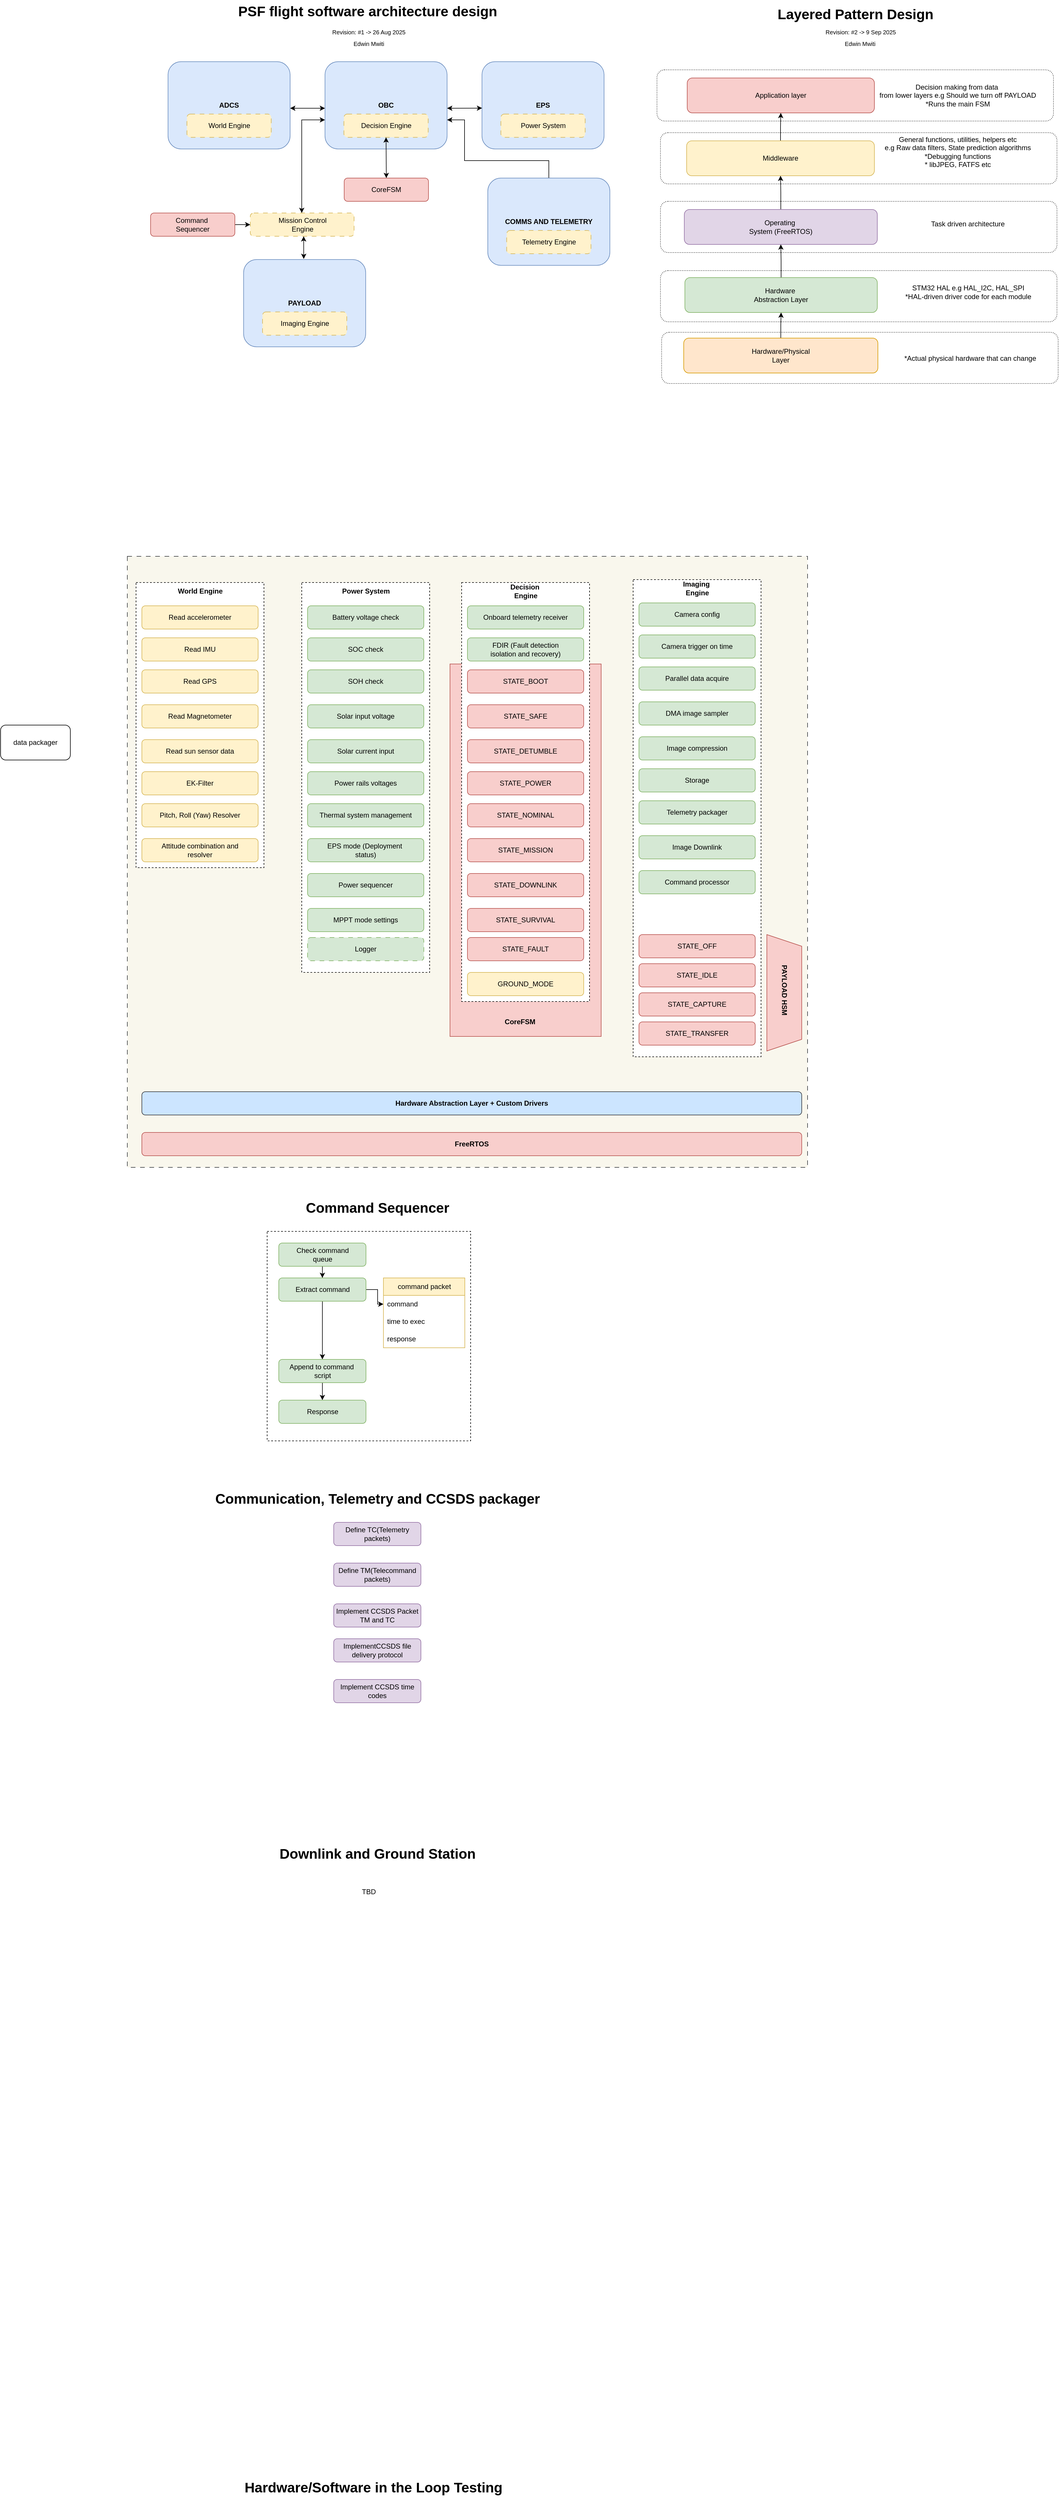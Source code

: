 <mxfile version="28.1.2">
  <diagram name="Page-1" id="FRkkPbEm9CwAqfSYTeEQ">
    <mxGraphModel dx="2513" dy="664" grid="0" gridSize="10" guides="1" tooltips="1" connect="1" arrows="1" fold="1" page="1" pageScale="1" pageWidth="850" pageHeight="1100" math="0" shadow="0">
      <root>
        <mxCell id="0" />
        <mxCell id="1" parent="0" />
        <mxCell id="fF4vOqMIKQlcrct3CXYp-12" value="" style="rounded=1;whiteSpace=wrap;html=1;dashed=1;dashPattern=1 2;" vertex="1" parent="1">
          <mxGeometry x="921" y="284" width="682" height="88" as="geometry" />
        </mxCell>
        <mxCell id="fF4vOqMIKQlcrct3CXYp-13" value="" style="rounded=1;whiteSpace=wrap;html=1;dashed=1;dashPattern=1 2;" vertex="1" parent="1">
          <mxGeometry x="927" y="392" width="682" height="88" as="geometry" />
        </mxCell>
        <mxCell id="fF4vOqMIKQlcrct3CXYp-14" value="" style="rounded=1;whiteSpace=wrap;html=1;dashed=1;dashPattern=1 2;" vertex="1" parent="1">
          <mxGeometry x="927" y="510" width="682" height="88" as="geometry" />
        </mxCell>
        <mxCell id="fF4vOqMIKQlcrct3CXYp-15" value="" style="rounded=1;whiteSpace=wrap;html=1;dashed=1;dashPattern=1 2;" vertex="1" parent="1">
          <mxGeometry x="927" y="629" width="682" height="88" as="geometry" />
        </mxCell>
        <mxCell id="fF4vOqMIKQlcrct3CXYp-16" value="" style="rounded=1;whiteSpace=wrap;html=1;dashed=1;dashPattern=1 2;" vertex="1" parent="1">
          <mxGeometry x="929" y="735" width="682" height="88" as="geometry" />
        </mxCell>
        <mxCell id="jgiwaZmRZfAXH9g5tH43-168" value="" style="whiteSpace=wrap;html=1;dashed=1;dashPattern=8 8;fillColor=#f9f7ed;strokeColor=#36393d;" parent="1" vertex="1">
          <mxGeometry x="10" y="1120" width="1170" height="1050" as="geometry" />
        </mxCell>
        <mxCell id="jgiwaZmRZfAXH9g5tH43-149" value="" style="whiteSpace=wrap;html=1;dashed=1;" parent="1" vertex="1">
          <mxGeometry x="250.5" y="2280" width="350" height="360" as="geometry" />
        </mxCell>
        <mxCell id="jgiwaZmRZfAXH9g5tH43-1" value="PSF flight software architecture design" style="text;strokeColor=none;fillColor=none;html=1;fontSize=24;fontStyle=1;verticalAlign=middle;align=center;" parent="1" vertex="1">
          <mxGeometry x="373" y="164" width="100" height="40" as="geometry" />
        </mxCell>
        <mxCell id="jgiwaZmRZfAXH9g5tH43-2" value="Revision: #1 -&amp;gt; 26 Aug 2025" style="text;html=1;align=center;verticalAlign=middle;resizable=0;points=[];autosize=1;strokeColor=none;fillColor=none;fontSize=10;" parent="1" vertex="1">
          <mxGeometry x="350" y="204" width="150" height="30" as="geometry" />
        </mxCell>
        <mxCell id="jgiwaZmRZfAXH9g5tH43-6" value="" style="group" parent="1" vertex="1" connectable="0">
          <mxGeometry x="80" y="270" width="210" height="150" as="geometry" />
        </mxCell>
        <mxCell id="jgiwaZmRZfAXH9g5tH43-8" value="" style="group" parent="jgiwaZmRZfAXH9g5tH43-6" vertex="1" connectable="0">
          <mxGeometry width="210" height="150" as="geometry" />
        </mxCell>
        <mxCell id="jgiwaZmRZfAXH9g5tH43-3" value="&lt;b&gt;ADCS&lt;/b&gt;" style="rounded=1;whiteSpace=wrap;html=1;fillColor=#dae8fc;strokeColor=#6c8ebf;" parent="jgiwaZmRZfAXH9g5tH43-8" vertex="1">
          <mxGeometry width="210" height="150" as="geometry" />
        </mxCell>
        <mxCell id="jgiwaZmRZfAXH9g5tH43-4" value="World Engine" style="rounded=1;whiteSpace=wrap;html=1;fillColor=#fff2cc;strokeColor=#d6b656;dashed=1;dashPattern=8 8;" parent="jgiwaZmRZfAXH9g5tH43-8" vertex="1">
          <mxGeometry x="32.5" y="90" width="145" height="40" as="geometry" />
        </mxCell>
        <mxCell id="jgiwaZmRZfAXH9g5tH43-9" value="" style="group" parent="1" vertex="1" connectable="0">
          <mxGeometry x="350" y="270" width="210" height="150" as="geometry" />
        </mxCell>
        <mxCell id="jgiwaZmRZfAXH9g5tH43-10" value="" style="group" parent="jgiwaZmRZfAXH9g5tH43-9" vertex="1" connectable="0">
          <mxGeometry width="210" height="150" as="geometry" />
        </mxCell>
        <mxCell id="jgiwaZmRZfAXH9g5tH43-11" value="&lt;b&gt;OBC&lt;/b&gt;" style="rounded=1;whiteSpace=wrap;html=1;fillColor=#dae8fc;strokeColor=#6c8ebf;" parent="jgiwaZmRZfAXH9g5tH43-10" vertex="1">
          <mxGeometry width="210" height="150" as="geometry" />
        </mxCell>
        <mxCell id="jgiwaZmRZfAXH9g5tH43-12" value="Decision Engine" style="rounded=1;whiteSpace=wrap;html=1;fillColor=#fff2cc;strokeColor=#d6b656;dashed=1;dashPattern=8 8;" parent="jgiwaZmRZfAXH9g5tH43-10" vertex="1">
          <mxGeometry x="32.5" y="90" width="145" height="40" as="geometry" />
        </mxCell>
        <mxCell id="jgiwaZmRZfAXH9g5tH43-13" value="" style="group" parent="1" vertex="1" connectable="0">
          <mxGeometry x="620" y="270" width="210" height="150" as="geometry" />
        </mxCell>
        <mxCell id="jgiwaZmRZfAXH9g5tH43-14" value="" style="group" parent="jgiwaZmRZfAXH9g5tH43-13" vertex="1" connectable="0">
          <mxGeometry width="210" height="150" as="geometry" />
        </mxCell>
        <mxCell id="jgiwaZmRZfAXH9g5tH43-15" value="&lt;b&gt;EPS&lt;/b&gt;" style="rounded=1;whiteSpace=wrap;html=1;fillColor=#dae8fc;strokeColor=#6c8ebf;" parent="jgiwaZmRZfAXH9g5tH43-14" vertex="1">
          <mxGeometry width="210" height="150" as="geometry" />
        </mxCell>
        <mxCell id="jgiwaZmRZfAXH9g5tH43-16" value="Power System" style="rounded=1;whiteSpace=wrap;html=1;fillColor=#fff2cc;strokeColor=#d6b656;dashed=1;dashPattern=8 8;" parent="jgiwaZmRZfAXH9g5tH43-14" vertex="1">
          <mxGeometry x="32.5" y="90" width="145" height="40" as="geometry" />
        </mxCell>
        <mxCell id="jgiwaZmRZfAXH9g5tH43-19" value="" style="endArrow=classic;startArrow=classic;html=1;rounded=0;entryX=0.001;entryY=0.532;entryDx=0;entryDy=0;entryPerimeter=0;" parent="1" target="jgiwaZmRZfAXH9g5tH43-15" edge="1">
          <mxGeometry width="50" height="50" relative="1" as="geometry">
            <mxPoint x="560" y="350" as="sourcePoint" />
            <mxPoint x="610" y="300" as="targetPoint" />
          </mxGeometry>
        </mxCell>
        <mxCell id="jgiwaZmRZfAXH9g5tH43-20" value="" style="endArrow=classic;startArrow=classic;html=1;rounded=0;entryX=0.001;entryY=0.532;entryDx=0;entryDy=0;entryPerimeter=0;" parent="1" edge="1">
          <mxGeometry width="50" height="50" relative="1" as="geometry">
            <mxPoint x="290" y="350" as="sourcePoint" />
            <mxPoint x="350" y="350" as="targetPoint" />
          </mxGeometry>
        </mxCell>
        <mxCell id="jgiwaZmRZfAXH9g5tH43-21" value="CoreFSM" style="rounded=1;whiteSpace=wrap;html=1;fillColor=#f8cecc;strokeColor=#b85450;" parent="1" vertex="1">
          <mxGeometry x="383" y="470" width="145" height="40" as="geometry" />
        </mxCell>
        <mxCell id="jgiwaZmRZfAXH9g5tH43-22" value="" style="endArrow=classic;startArrow=classic;html=1;rounded=0;entryX=0.5;entryY=0;entryDx=0;entryDy=0;" parent="1" target="jgiwaZmRZfAXH9g5tH43-21" edge="1">
          <mxGeometry width="50" height="50" relative="1" as="geometry">
            <mxPoint x="455.01" y="400" as="sourcePoint" />
            <mxPoint x="454.995" y="468" as="targetPoint" />
          </mxGeometry>
        </mxCell>
        <mxCell id="jgiwaZmRZfAXH9g5tH43-23" value="Mission Control&lt;div&gt;Engine&lt;/div&gt;" style="rounded=1;whiteSpace=wrap;html=1;fillColor=#fff2cc;strokeColor=#d6b656;dashed=1;dashPattern=8 8;" parent="1" vertex="1">
          <mxGeometry x="221.5" y="530" width="178.5" height="40" as="geometry" />
        </mxCell>
        <mxCell id="jgiwaZmRZfAXH9g5tH43-24" value="" style="group" parent="1" vertex="1" connectable="0">
          <mxGeometry x="210" y="610" width="210" height="150" as="geometry" />
        </mxCell>
        <mxCell id="jgiwaZmRZfAXH9g5tH43-25" value="" style="group" parent="jgiwaZmRZfAXH9g5tH43-24" vertex="1" connectable="0">
          <mxGeometry width="210" height="150" as="geometry" />
        </mxCell>
        <mxCell id="jgiwaZmRZfAXH9g5tH43-26" value="&lt;b&gt;PAYLOAD&lt;/b&gt;" style="rounded=1;whiteSpace=wrap;html=1;fillColor=#dae8fc;strokeColor=#6c8ebf;" parent="jgiwaZmRZfAXH9g5tH43-25" vertex="1">
          <mxGeometry width="210" height="150" as="geometry" />
        </mxCell>
        <mxCell id="jgiwaZmRZfAXH9g5tH43-27" value="Imaging Engine" style="rounded=1;whiteSpace=wrap;html=1;fillColor=#fff2cc;strokeColor=#d6b656;dashed=1;dashPattern=8 8;" parent="jgiwaZmRZfAXH9g5tH43-25" vertex="1">
          <mxGeometry x="32.5" y="90" width="145" height="40" as="geometry" />
        </mxCell>
        <mxCell id="jgiwaZmRZfAXH9g5tH43-29" value="" style="endArrow=classic;startArrow=classic;html=1;rounded=0;exitX=0;exitY=0.667;exitDx=0;exitDy=0;exitPerimeter=0;" parent="1" source="jgiwaZmRZfAXH9g5tH43-11" edge="1">
          <mxGeometry width="50" height="50" relative="1" as="geometry">
            <mxPoint x="349.76" y="511" as="sourcePoint" />
            <mxPoint x="310" y="530" as="targetPoint" />
            <Array as="points">
              <mxPoint x="310" y="370" />
            </Array>
          </mxGeometry>
        </mxCell>
        <mxCell id="jgiwaZmRZfAXH9g5tH43-30" value="" style="endArrow=classic;startArrow=classic;html=1;rounded=0;entryX=0.453;entryY=-0.009;entryDx=0;entryDy=0;entryPerimeter=0;exitX=0.502;exitY=1.014;exitDx=0;exitDy=0;exitPerimeter=0;" parent="1" edge="1">
          <mxGeometry width="50" height="50" relative="1" as="geometry">
            <mxPoint x="313.3" y="570" as="sourcePoint" />
            <mxPoint x="313.43" y="609" as="targetPoint" />
          </mxGeometry>
        </mxCell>
        <mxCell id="jgiwaZmRZfAXH9g5tH43-54" value="" style="edgeStyle=orthogonalEdgeStyle;rounded=0;orthogonalLoop=1;jettySize=auto;html=1;" parent="1" source="jgiwaZmRZfAXH9g5tH43-53" target="jgiwaZmRZfAXH9g5tH43-23" edge="1">
          <mxGeometry relative="1" as="geometry" />
        </mxCell>
        <mxCell id="jgiwaZmRZfAXH9g5tH43-53" value="Command&amp;nbsp;&lt;div&gt;Sequencer&lt;/div&gt;" style="rounded=1;whiteSpace=wrap;html=1;fillColor=#f8cecc;strokeColor=#b85450;" parent="1" vertex="1">
          <mxGeometry x="50" y="530" width="145" height="40" as="geometry" />
        </mxCell>
        <mxCell id="jgiwaZmRZfAXH9g5tH43-77" value="" style="group" parent="1" vertex="1" connectable="0">
          <mxGeometry x="25" y="1165" width="220" height="490" as="geometry" />
        </mxCell>
        <mxCell id="jgiwaZmRZfAXH9g5tH43-78" value="" style="whiteSpace=wrap;html=1;dashed=1;" parent="jgiwaZmRZfAXH9g5tH43-77" vertex="1">
          <mxGeometry width="220" height="490" as="geometry" />
        </mxCell>
        <mxCell id="jgiwaZmRZfAXH9g5tH43-79" value="Read accelerometer" style="rounded=1;whiteSpace=wrap;html=1;fillColor=#fff2cc;strokeColor=#d6b656;" parent="jgiwaZmRZfAXH9g5tH43-77" vertex="1">
          <mxGeometry x="10" y="40" width="200" height="40" as="geometry" />
        </mxCell>
        <mxCell id="jgiwaZmRZfAXH9g5tH43-80" value="&lt;span style=&quot;text-wrap-mode: wrap;&quot;&gt;&lt;b&gt;World Engine&lt;/b&gt;&lt;/span&gt;" style="text;html=1;align=center;verticalAlign=middle;resizable=0;points=[];autosize=1;strokeColor=none;fillColor=none;" parent="jgiwaZmRZfAXH9g5tH43-77" vertex="1">
          <mxGeometry x="60" width="100" height="30" as="geometry" />
        </mxCell>
        <mxCell id="jgiwaZmRZfAXH9g5tH43-81" value="Read IMU" style="rounded=1;whiteSpace=wrap;html=1;fillColor=#fff2cc;strokeColor=#d6b656;" parent="jgiwaZmRZfAXH9g5tH43-77" vertex="1">
          <mxGeometry x="10" y="95" width="200" height="40" as="geometry" />
        </mxCell>
        <mxCell id="jgiwaZmRZfAXH9g5tH43-82" value="Read GPS" style="rounded=1;whiteSpace=wrap;html=1;fillColor=#fff2cc;strokeColor=#d6b656;" parent="jgiwaZmRZfAXH9g5tH43-77" vertex="1">
          <mxGeometry x="10" y="150" width="200" height="40" as="geometry" />
        </mxCell>
        <mxCell id="jgiwaZmRZfAXH9g5tH43-83" value="Read Magnetometer" style="rounded=1;whiteSpace=wrap;html=1;fillColor=#fff2cc;strokeColor=#d6b656;" parent="jgiwaZmRZfAXH9g5tH43-77" vertex="1">
          <mxGeometry x="10" y="210" width="200" height="40" as="geometry" />
        </mxCell>
        <mxCell id="jgiwaZmRZfAXH9g5tH43-84" value="Read sun sensor data" style="rounded=1;whiteSpace=wrap;html=1;fillColor=#fff2cc;strokeColor=#d6b656;" parent="jgiwaZmRZfAXH9g5tH43-77" vertex="1">
          <mxGeometry x="10" y="270" width="200" height="40" as="geometry" />
        </mxCell>
        <mxCell id="jgiwaZmRZfAXH9g5tH43-85" value="EK-Filter" style="rounded=1;whiteSpace=wrap;html=1;fillColor=#fff2cc;strokeColor=#d6b656;" parent="jgiwaZmRZfAXH9g5tH43-77" vertex="1">
          <mxGeometry x="10" y="325" width="200" height="40" as="geometry" />
        </mxCell>
        <mxCell id="jgiwaZmRZfAXH9g5tH43-86" value="Pitch, Roll (Yaw) Resolver" style="rounded=1;whiteSpace=wrap;html=1;fillColor=#fff2cc;strokeColor=#d6b656;" parent="jgiwaZmRZfAXH9g5tH43-77" vertex="1">
          <mxGeometry x="10" y="380" width="200" height="40" as="geometry" />
        </mxCell>
        <mxCell id="jgiwaZmRZfAXH9g5tH43-87" value="Attitude combination and&lt;div&gt;resolver&lt;/div&gt;" style="rounded=1;whiteSpace=wrap;html=1;fillColor=#fff2cc;strokeColor=#d6b656;" parent="jgiwaZmRZfAXH9g5tH43-77" vertex="1">
          <mxGeometry x="10" y="440" width="200" height="40" as="geometry" />
        </mxCell>
        <mxCell id="jgiwaZmRZfAXH9g5tH43-88" value="" style="group" parent="1" vertex="1" connectable="0">
          <mxGeometry x="310" y="1165" width="220" height="670" as="geometry" />
        </mxCell>
        <mxCell id="jgiwaZmRZfAXH9g5tH43-89" value="" style="whiteSpace=wrap;html=1;dashed=1;container=0;" parent="jgiwaZmRZfAXH9g5tH43-88" vertex="1">
          <mxGeometry width="220" height="670" as="geometry" />
        </mxCell>
        <mxCell id="jgiwaZmRZfAXH9g5tH43-90" value="Battery voltage check" style="rounded=1;whiteSpace=wrap;html=1;fillColor=#d5e8d4;strokeColor=#82b366;container=0;" parent="jgiwaZmRZfAXH9g5tH43-88" vertex="1">
          <mxGeometry x="10" y="40" width="200" height="40" as="geometry" />
        </mxCell>
        <mxCell id="jgiwaZmRZfAXH9g5tH43-91" value="&lt;span style=&quot;text-wrap-mode: wrap;&quot;&gt;&lt;b&gt;Power System&lt;/b&gt;&lt;/span&gt;" style="text;html=1;align=center;verticalAlign=middle;resizable=0;points=[];autosize=1;strokeColor=none;fillColor=none;container=0;" parent="jgiwaZmRZfAXH9g5tH43-88" vertex="1">
          <mxGeometry x="55" width="110" height="30" as="geometry" />
        </mxCell>
        <mxCell id="jgiwaZmRZfAXH9g5tH43-92" value="SOC check" style="rounded=1;whiteSpace=wrap;html=1;fillColor=#d5e8d4;strokeColor=#82b366;container=0;" parent="jgiwaZmRZfAXH9g5tH43-88" vertex="1">
          <mxGeometry x="10" y="95" width="200" height="40" as="geometry" />
        </mxCell>
        <mxCell id="jgiwaZmRZfAXH9g5tH43-93" value="SOH check" style="rounded=1;whiteSpace=wrap;html=1;fillColor=#d5e8d4;strokeColor=#82b366;container=0;" parent="jgiwaZmRZfAXH9g5tH43-88" vertex="1">
          <mxGeometry x="10" y="150" width="200" height="40" as="geometry" />
        </mxCell>
        <mxCell id="jgiwaZmRZfAXH9g5tH43-94" value="Solar input voltage" style="rounded=1;whiteSpace=wrap;html=1;fillColor=#d5e8d4;strokeColor=#82b366;container=0;" parent="jgiwaZmRZfAXH9g5tH43-88" vertex="1">
          <mxGeometry x="10" y="210" width="200" height="40" as="geometry" />
        </mxCell>
        <mxCell id="jgiwaZmRZfAXH9g5tH43-95" value="Solar current input" style="rounded=1;whiteSpace=wrap;html=1;fillColor=#d5e8d4;strokeColor=#82b366;container=0;" parent="jgiwaZmRZfAXH9g5tH43-88" vertex="1">
          <mxGeometry x="10" y="270" width="200" height="40" as="geometry" />
        </mxCell>
        <mxCell id="jgiwaZmRZfAXH9g5tH43-96" value="Power rails voltages" style="rounded=1;whiteSpace=wrap;html=1;fillColor=#d5e8d4;strokeColor=#82b366;container=0;" parent="jgiwaZmRZfAXH9g5tH43-88" vertex="1">
          <mxGeometry x="10" y="325" width="200" height="40" as="geometry" />
        </mxCell>
        <mxCell id="jgiwaZmRZfAXH9g5tH43-97" value="Thermal system management" style="rounded=1;whiteSpace=wrap;html=1;fillColor=#d5e8d4;strokeColor=#82b366;container=0;" parent="jgiwaZmRZfAXH9g5tH43-88" vertex="1">
          <mxGeometry x="10" y="380" width="200" height="40" as="geometry" />
        </mxCell>
        <mxCell id="jgiwaZmRZfAXH9g5tH43-98" value="EPS mode (Deployment&amp;nbsp;&lt;div&gt;status)&lt;/div&gt;" style="rounded=1;whiteSpace=wrap;html=1;fillColor=#d5e8d4;strokeColor=#82b366;container=0;" parent="jgiwaZmRZfAXH9g5tH43-88" vertex="1">
          <mxGeometry x="10" y="440" width="200" height="40" as="geometry" />
        </mxCell>
        <mxCell id="jgiwaZmRZfAXH9g5tH43-99" value="Power sequencer" style="rounded=1;whiteSpace=wrap;html=1;fillColor=#d5e8d4;strokeColor=#82b366;container=0;" parent="jgiwaZmRZfAXH9g5tH43-88" vertex="1">
          <mxGeometry x="10" y="500" width="200" height="40" as="geometry" />
        </mxCell>
        <mxCell id="jgiwaZmRZfAXH9g5tH43-100" value="MPPT mode settings" style="rounded=1;whiteSpace=wrap;html=1;fillColor=#d5e8d4;strokeColor=#82b366;container=0;" parent="jgiwaZmRZfAXH9g5tH43-88" vertex="1">
          <mxGeometry x="10" y="560" width="200" height="40" as="geometry" />
        </mxCell>
        <mxCell id="jgiwaZmRZfAXH9g5tH43-101" value="Logger" style="rounded=1;whiteSpace=wrap;html=1;fillColor=#d5e8d4;strokeColor=#82b366;container=0;dashed=1;dashPattern=8 8;" parent="jgiwaZmRZfAXH9g5tH43-88" vertex="1">
          <mxGeometry x="10" y="610" width="200" height="40" as="geometry" />
        </mxCell>
        <mxCell id="jgiwaZmRZfAXH9g5tH43-117" value="" style="group" parent="1" vertex="1" connectable="0">
          <mxGeometry x="565" y="1160" width="260" height="785" as="geometry" />
        </mxCell>
        <mxCell id="jgiwaZmRZfAXH9g5tH43-76" value="" style="whiteSpace=wrap;html=1;fillColor=#f8cecc;strokeColor=#b85450;" parent="jgiwaZmRZfAXH9g5tH43-117" vertex="1">
          <mxGeometry y="145" width="260" height="640" as="geometry" />
        </mxCell>
        <mxCell id="jgiwaZmRZfAXH9g5tH43-102" value="" style="whiteSpace=wrap;html=1;dashed=1;container=0;" parent="jgiwaZmRZfAXH9g5tH43-117" vertex="1">
          <mxGeometry x="20" y="5" width="220" height="720" as="geometry" />
        </mxCell>
        <mxCell id="jgiwaZmRZfAXH9g5tH43-103" value="Onboard telemetry receiver" style="rounded=1;whiteSpace=wrap;html=1;fillColor=#d5e8d4;strokeColor=#82b366;container=0;" parent="jgiwaZmRZfAXH9g5tH43-117" vertex="1">
          <mxGeometry x="30" y="45" width="200" height="40" as="geometry" />
        </mxCell>
        <mxCell id="jgiwaZmRZfAXH9g5tH43-104" value="&lt;span style=&quot;text-wrap-mode: wrap;&quot;&gt;&lt;b&gt;Decision&amp;nbsp;&lt;/b&gt;&lt;/span&gt;&lt;div&gt;&lt;span style=&quot;text-wrap-mode: wrap;&quot;&gt;&lt;b&gt;Engine&lt;/b&gt;&lt;/span&gt;&lt;/div&gt;" style="text;html=1;align=center;verticalAlign=middle;resizable=0;points=[];autosize=1;strokeColor=none;fillColor=none;container=0;" parent="jgiwaZmRZfAXH9g5tH43-117" vertex="1">
          <mxGeometry x="90" width="80" height="40" as="geometry" />
        </mxCell>
        <mxCell id="jgiwaZmRZfAXH9g5tH43-105" value="FDIR (Fault detection&lt;div&gt;isolation and recovery)&lt;/div&gt;" style="rounded=1;whiteSpace=wrap;html=1;fillColor=#d5e8d4;strokeColor=#82b366;container=0;" parent="jgiwaZmRZfAXH9g5tH43-117" vertex="1">
          <mxGeometry x="30" y="100" width="200" height="40" as="geometry" />
        </mxCell>
        <mxCell id="jgiwaZmRZfAXH9g5tH43-106" value="STATE_BOOT" style="rounded=1;whiteSpace=wrap;html=1;fillColor=#f8cecc;strokeColor=#b85450;container=0;" parent="jgiwaZmRZfAXH9g5tH43-117" vertex="1">
          <mxGeometry x="30" y="155" width="200" height="40" as="geometry" />
        </mxCell>
        <mxCell id="jgiwaZmRZfAXH9g5tH43-107" value="STATE_SAFE" style="rounded=1;whiteSpace=wrap;html=1;fillColor=#f8cecc;strokeColor=#b85450;container=0;" parent="jgiwaZmRZfAXH9g5tH43-117" vertex="1">
          <mxGeometry x="30" y="215" width="200" height="40" as="geometry" />
        </mxCell>
        <mxCell id="jgiwaZmRZfAXH9g5tH43-108" value="STATE_DETUMBLE" style="rounded=1;whiteSpace=wrap;html=1;fillColor=#f8cecc;strokeColor=#b85450;container=0;" parent="jgiwaZmRZfAXH9g5tH43-117" vertex="1">
          <mxGeometry x="30" y="275" width="200" height="40" as="geometry" />
        </mxCell>
        <mxCell id="jgiwaZmRZfAXH9g5tH43-109" value="STATE_POWER" style="rounded=1;whiteSpace=wrap;html=1;fillColor=#f8cecc;strokeColor=#b85450;container=0;" parent="jgiwaZmRZfAXH9g5tH43-117" vertex="1">
          <mxGeometry x="30" y="330" width="200" height="40" as="geometry" />
        </mxCell>
        <mxCell id="jgiwaZmRZfAXH9g5tH43-110" value="STATE_NOMINAL" style="rounded=1;whiteSpace=wrap;html=1;fillColor=#f8cecc;strokeColor=#b85450;container=0;" parent="jgiwaZmRZfAXH9g5tH43-117" vertex="1">
          <mxGeometry x="30" y="385" width="200" height="40" as="geometry" />
        </mxCell>
        <mxCell id="jgiwaZmRZfAXH9g5tH43-111" value="STATE_MISSION" style="rounded=1;whiteSpace=wrap;html=1;fillColor=#f8cecc;strokeColor=#b85450;container=0;" parent="jgiwaZmRZfAXH9g5tH43-117" vertex="1">
          <mxGeometry x="30" y="445" width="200" height="40" as="geometry" />
        </mxCell>
        <mxCell id="jgiwaZmRZfAXH9g5tH43-112" value="STATE_DOWNLINK" style="rounded=1;whiteSpace=wrap;html=1;fillColor=#f8cecc;strokeColor=#b85450;container=0;" parent="jgiwaZmRZfAXH9g5tH43-117" vertex="1">
          <mxGeometry x="30" y="505" width="200" height="40" as="geometry" />
        </mxCell>
        <mxCell id="jgiwaZmRZfAXH9g5tH43-113" value="STATE_SURVIVAL" style="rounded=1;whiteSpace=wrap;html=1;fillColor=#f8cecc;strokeColor=#b85450;container=0;" parent="jgiwaZmRZfAXH9g5tH43-117" vertex="1">
          <mxGeometry x="30" y="565" width="200" height="40" as="geometry" />
        </mxCell>
        <mxCell id="jgiwaZmRZfAXH9g5tH43-114" value="STATE_FAULT" style="rounded=1;whiteSpace=wrap;html=1;fillColor=#f8cecc;strokeColor=#b85450;container=0;" parent="jgiwaZmRZfAXH9g5tH43-117" vertex="1">
          <mxGeometry x="30" y="615" width="200" height="40" as="geometry" />
        </mxCell>
        <mxCell id="jgiwaZmRZfAXH9g5tH43-115" value="GROUND_MODE" style="rounded=1;whiteSpace=wrap;html=1;fillColor=#fff2cc;strokeColor=#d6b656;container=0;" parent="jgiwaZmRZfAXH9g5tH43-117" vertex="1">
          <mxGeometry x="30" y="675" width="200" height="40" as="geometry" />
        </mxCell>
        <mxCell id="jgiwaZmRZfAXH9g5tH43-116" value="&lt;b&gt;CoreFSM&lt;/b&gt;" style="text;html=1;align=center;verticalAlign=middle;resizable=0;points=[];autosize=1;strokeColor=none;fillColor=none;" parent="jgiwaZmRZfAXH9g5tH43-117" vertex="1">
          <mxGeometry x="80" y="745" width="80" height="30" as="geometry" />
        </mxCell>
        <mxCell id="jgiwaZmRZfAXH9g5tH43-119" value="" style="whiteSpace=wrap;html=1;dashed=1;container=0;" parent="1" vertex="1">
          <mxGeometry x="880" y="1160" width="220" height="820" as="geometry" />
        </mxCell>
        <mxCell id="jgiwaZmRZfAXH9g5tH43-120" value="Camera config" style="rounded=1;whiteSpace=wrap;html=1;fillColor=#d5e8d4;strokeColor=#82b366;container=0;" parent="1" vertex="1">
          <mxGeometry x="890" y="1200" width="200" height="40" as="geometry" />
        </mxCell>
        <mxCell id="jgiwaZmRZfAXH9g5tH43-121" value="&lt;span style=&quot;text-wrap-mode: wrap;&quot;&gt;&lt;b&gt;Imaging&amp;nbsp;&lt;/b&gt;&lt;/span&gt;&lt;div&gt;&lt;span style=&quot;text-wrap-mode: wrap;&quot;&gt;&lt;b&gt;Engine&lt;/b&gt;&lt;/span&gt;&lt;/div&gt;" style="text;html=1;align=center;verticalAlign=middle;resizable=0;points=[];autosize=1;strokeColor=none;fillColor=none;container=0;" parent="1" vertex="1">
          <mxGeometry x="955" y="1155" width="70" height="40" as="geometry" />
        </mxCell>
        <mxCell id="jgiwaZmRZfAXH9g5tH43-122" value="Camera trigger on time" style="rounded=1;whiteSpace=wrap;html=1;fillColor=#d5e8d4;strokeColor=#82b366;container=0;" parent="1" vertex="1">
          <mxGeometry x="890" y="1255" width="200" height="40" as="geometry" />
        </mxCell>
        <mxCell id="jgiwaZmRZfAXH9g5tH43-123" value="Parallel data acquire" style="rounded=1;whiteSpace=wrap;html=1;fillColor=#d5e8d4;strokeColor=#82b366;container=0;" parent="1" vertex="1">
          <mxGeometry x="890" y="1310" width="200" height="40" as="geometry" />
        </mxCell>
        <mxCell id="jgiwaZmRZfAXH9g5tH43-124" value="DMA image sampler" style="rounded=1;whiteSpace=wrap;html=1;fillColor=#d5e8d4;strokeColor=#82b366;container=0;" parent="1" vertex="1">
          <mxGeometry x="890" y="1370" width="200" height="40" as="geometry" />
        </mxCell>
        <mxCell id="jgiwaZmRZfAXH9g5tH43-125" value="Image compression" style="rounded=1;whiteSpace=wrap;html=1;fillColor=#d5e8d4;strokeColor=#82b366;container=0;" parent="1" vertex="1">
          <mxGeometry x="890" y="1430" width="200" height="40" as="geometry" />
        </mxCell>
        <mxCell id="jgiwaZmRZfAXH9g5tH43-126" value="Storage" style="rounded=1;whiteSpace=wrap;html=1;fillColor=#d5e8d4;strokeColor=#82b366;container=0;" parent="1" vertex="1">
          <mxGeometry x="890" y="1485" width="200" height="40" as="geometry" />
        </mxCell>
        <mxCell id="jgiwaZmRZfAXH9g5tH43-127" value="Telemetry packager" style="rounded=1;whiteSpace=wrap;html=1;fillColor=#d5e8d4;strokeColor=#82b366;container=0;" parent="1" vertex="1">
          <mxGeometry x="890" y="1540" width="200" height="40" as="geometry" />
        </mxCell>
        <mxCell id="jgiwaZmRZfAXH9g5tH43-128" value="Image Downlink" style="rounded=1;whiteSpace=wrap;html=1;fillColor=#d5e8d4;strokeColor=#82b366;container=0;" parent="1" vertex="1">
          <mxGeometry x="890" y="1600" width="200" height="40" as="geometry" />
        </mxCell>
        <mxCell id="jgiwaZmRZfAXH9g5tH43-129" value="Command processor" style="rounded=1;whiteSpace=wrap;html=1;fillColor=#d5e8d4;strokeColor=#82b366;container=0;" parent="1" vertex="1">
          <mxGeometry x="890" y="1660" width="200" height="40" as="geometry" />
        </mxCell>
        <mxCell id="jgiwaZmRZfAXH9g5tH43-131" value="STATE_OFF" style="rounded=1;whiteSpace=wrap;html=1;fillColor=#f8cecc;strokeColor=#b85450;container=0;" parent="1" vertex="1">
          <mxGeometry x="890" y="1770" width="200" height="40" as="geometry" />
        </mxCell>
        <mxCell id="jgiwaZmRZfAXH9g5tH43-132" value="STATE_IDLE" style="rounded=1;whiteSpace=wrap;html=1;fillColor=#f8cecc;strokeColor=#b85450;container=0;" parent="1" vertex="1">
          <mxGeometry x="890" y="1820" width="200" height="40" as="geometry" />
        </mxCell>
        <mxCell id="jgiwaZmRZfAXH9g5tH43-133" value="STATE_CAPTURE" style="rounded=1;whiteSpace=wrap;html=1;fillColor=#f8cecc;strokeColor=#b85450;container=0;" parent="1" vertex="1">
          <mxGeometry x="890" y="1870" width="200" height="40" as="geometry" />
        </mxCell>
        <mxCell id="jgiwaZmRZfAXH9g5tH43-134" value="STATE_TRANSFER" style="rounded=1;whiteSpace=wrap;html=1;fillColor=#f8cecc;strokeColor=#b85450;container=0;" parent="1" vertex="1">
          <mxGeometry x="890" y="1920" width="200" height="40" as="geometry" />
        </mxCell>
        <mxCell id="jgiwaZmRZfAXH9g5tH43-137" value="Command Sequencer" style="text;strokeColor=none;fillColor=none;html=1;fontSize=24;fontStyle=1;verticalAlign=middle;align=center;" parent="1" vertex="1">
          <mxGeometry x="390" y="2220" width="100" height="40" as="geometry" />
        </mxCell>
        <mxCell id="jgiwaZmRZfAXH9g5tH43-150" value="" style="edgeStyle=orthogonalEdgeStyle;rounded=0;orthogonalLoop=1;jettySize=auto;html=1;" parent="1" source="jgiwaZmRZfAXH9g5tH43-140" target="jgiwaZmRZfAXH9g5tH43-141" edge="1">
          <mxGeometry relative="1" as="geometry" />
        </mxCell>
        <mxCell id="jgiwaZmRZfAXH9g5tH43-140" value="Check command&lt;div&gt;queue&lt;/div&gt;" style="rounded=1;whiteSpace=wrap;html=1;fillColor=#d5e8d4;strokeColor=#82b366;" parent="1" vertex="1">
          <mxGeometry x="270.5" y="2300" width="150" height="40" as="geometry" />
        </mxCell>
        <mxCell id="jgiwaZmRZfAXH9g5tH43-148" value="" style="edgeStyle=orthogonalEdgeStyle;rounded=0;orthogonalLoop=1;jettySize=auto;html=1;" parent="1" source="jgiwaZmRZfAXH9g5tH43-141" target="jgiwaZmRZfAXH9g5tH43-143" edge="1">
          <mxGeometry relative="1" as="geometry" />
        </mxCell>
        <mxCell id="jgiwaZmRZfAXH9g5tH43-152" value="" style="edgeStyle=orthogonalEdgeStyle;rounded=0;orthogonalLoop=1;jettySize=auto;html=1;" parent="1" source="jgiwaZmRZfAXH9g5tH43-141" target="jgiwaZmRZfAXH9g5tH43-146" edge="1">
          <mxGeometry relative="1" as="geometry" />
        </mxCell>
        <mxCell id="jgiwaZmRZfAXH9g5tH43-141" value="Extract command" style="rounded=1;whiteSpace=wrap;html=1;fillColor=#d5e8d4;strokeColor=#82b366;" parent="1" vertex="1">
          <mxGeometry x="270.5" y="2360" width="150" height="40" as="geometry" />
        </mxCell>
        <mxCell id="jgiwaZmRZfAXH9g5tH43-142" value="command packet" style="swimlane;fontStyle=0;childLayout=stackLayout;horizontal=1;startSize=30;horizontalStack=0;resizeParent=1;resizeParentMax=0;resizeLast=0;collapsible=1;marginBottom=0;whiteSpace=wrap;html=1;fillColor=#fff2cc;strokeColor=#d6b656;" parent="1" vertex="1">
          <mxGeometry x="450.5" y="2360" width="140" height="120" as="geometry" />
        </mxCell>
        <mxCell id="jgiwaZmRZfAXH9g5tH43-143" value="command" style="text;strokeColor=none;fillColor=none;align=left;verticalAlign=middle;spacingLeft=4;spacingRight=4;overflow=hidden;points=[[0,0.5],[1,0.5]];portConstraint=eastwest;rotatable=0;whiteSpace=wrap;html=1;" parent="jgiwaZmRZfAXH9g5tH43-142" vertex="1">
          <mxGeometry y="30" width="140" height="30" as="geometry" />
        </mxCell>
        <mxCell id="jgiwaZmRZfAXH9g5tH43-144" value="time to exec" style="text;strokeColor=none;fillColor=none;align=left;verticalAlign=middle;spacingLeft=4;spacingRight=4;overflow=hidden;points=[[0,0.5],[1,0.5]];portConstraint=eastwest;rotatable=0;whiteSpace=wrap;html=1;" parent="jgiwaZmRZfAXH9g5tH43-142" vertex="1">
          <mxGeometry y="60" width="140" height="30" as="geometry" />
        </mxCell>
        <mxCell id="jgiwaZmRZfAXH9g5tH43-145" value="response" style="text;strokeColor=none;fillColor=none;align=left;verticalAlign=middle;spacingLeft=4;spacingRight=4;overflow=hidden;points=[[0,0.5],[1,0.5]];portConstraint=eastwest;rotatable=0;whiteSpace=wrap;html=1;" parent="jgiwaZmRZfAXH9g5tH43-142" vertex="1">
          <mxGeometry y="90" width="140" height="30" as="geometry" />
        </mxCell>
        <mxCell id="jgiwaZmRZfAXH9g5tH43-151" value="" style="edgeStyle=orthogonalEdgeStyle;rounded=0;orthogonalLoop=1;jettySize=auto;html=1;" parent="1" source="jgiwaZmRZfAXH9g5tH43-146" target="jgiwaZmRZfAXH9g5tH43-147" edge="1">
          <mxGeometry relative="1" as="geometry" />
        </mxCell>
        <mxCell id="jgiwaZmRZfAXH9g5tH43-146" value="Append to command&amp;nbsp;&lt;div&gt;script&lt;/div&gt;" style="rounded=1;whiteSpace=wrap;html=1;fillColor=#d5e8d4;strokeColor=#82b366;" parent="1" vertex="1">
          <mxGeometry x="270.5" y="2500" width="150" height="40" as="geometry" />
        </mxCell>
        <mxCell id="jgiwaZmRZfAXH9g5tH43-147" value="Response" style="rounded=1;whiteSpace=wrap;html=1;fillColor=#d5e8d4;strokeColor=#82b366;" parent="1" vertex="1">
          <mxGeometry x="270.5" y="2570" width="150" height="40" as="geometry" />
        </mxCell>
        <mxCell id="jgiwaZmRZfAXH9g5tH43-153" value="" style="group" parent="1" vertex="1" connectable="0">
          <mxGeometry x="1110" y="1770" width="60" height="200" as="geometry" />
        </mxCell>
        <mxCell id="jgiwaZmRZfAXH9g5tH43-135" value="" style="shape=trapezoid;perimeter=trapezoidPerimeter;whiteSpace=wrap;html=1;fixedSize=1;direction=south;fillColor=#f8cecc;strokeColor=#b85450;" parent="jgiwaZmRZfAXH9g5tH43-153" vertex="1">
          <mxGeometry width="60" height="200" as="geometry" />
        </mxCell>
        <mxCell id="jgiwaZmRZfAXH9g5tH43-136" value="PAYLOAD HSM" style="text;html=1;align=center;verticalAlign=middle;resizable=0;points=[];autosize=1;strokeColor=none;fillColor=none;rotation=90;fontStyle=1" parent="jgiwaZmRZfAXH9g5tH43-153" vertex="1">
          <mxGeometry x="-25" y="80" width="110" height="30" as="geometry" />
        </mxCell>
        <mxCell id="jgiwaZmRZfAXH9g5tH43-157" value="Communication, Telemetry and CCSDS packager" style="text;strokeColor=none;fillColor=none;html=1;fontSize=24;fontStyle=1;verticalAlign=middle;align=center;" parent="1" vertex="1">
          <mxGeometry x="390" y="2720" width="100" height="40" as="geometry" />
        </mxCell>
        <mxCell id="jgiwaZmRZfAXH9g5tH43-158" value="Define TC(Telemetry packets)" style="rounded=1;whiteSpace=wrap;html=1;fillColor=#e1d5e7;strokeColor=#9673a6;" parent="1" vertex="1">
          <mxGeometry x="365" y="2780" width="150" height="40" as="geometry" />
        </mxCell>
        <mxCell id="jgiwaZmRZfAXH9g5tH43-159" value="Define TM(Telecommand&lt;div&gt;packets)&lt;/div&gt;" style="rounded=1;whiteSpace=wrap;html=1;fillColor=#e1d5e7;strokeColor=#9673a6;" parent="1" vertex="1">
          <mxGeometry x="365" y="2850" width="150" height="40" as="geometry" />
        </mxCell>
        <mxCell id="jgiwaZmRZfAXH9g5tH43-160" value="Implement CCSDS Packet TM and TC" style="rounded=1;whiteSpace=wrap;html=1;fillColor=#e1d5e7;strokeColor=#9673a6;" parent="1" vertex="1">
          <mxGeometry x="365" y="2920" width="150" height="40" as="geometry" />
        </mxCell>
        <mxCell id="jgiwaZmRZfAXH9g5tH43-161" value="ImplementCCSDS file delivery protocol" style="rounded=1;whiteSpace=wrap;html=1;fillColor=#e1d5e7;strokeColor=#9673a6;" parent="1" vertex="1">
          <mxGeometry x="365" y="2980" width="150" height="40" as="geometry" />
        </mxCell>
        <mxCell id="jgiwaZmRZfAXH9g5tH43-162" value="Implement CCSDS time codes" style="rounded=1;whiteSpace=wrap;html=1;fillColor=#e1d5e7;strokeColor=#9673a6;" parent="1" vertex="1">
          <mxGeometry x="365" y="3050" width="150" height="40" as="geometry" />
        </mxCell>
        <mxCell id="jgiwaZmRZfAXH9g5tH43-163" value="Downlink and Ground Station" style="text;strokeColor=none;fillColor=none;html=1;fontSize=24;fontStyle=1;verticalAlign=middle;align=center;" parent="1" vertex="1">
          <mxGeometry x="390" y="3330" width="100" height="40" as="geometry" />
        </mxCell>
        <mxCell id="jgiwaZmRZfAXH9g5tH43-164" value="TBD" style="text;html=1;align=center;verticalAlign=middle;resizable=0;points=[];autosize=1;strokeColor=none;fillColor=none;" parent="1" vertex="1">
          <mxGeometry x="400" y="3400" width="50" height="30" as="geometry" />
        </mxCell>
        <mxCell id="jgiwaZmRZfAXH9g5tH43-165" value="Edwin Mwiti" style="text;html=1;align=center;verticalAlign=middle;resizable=0;points=[];autosize=1;strokeColor=none;fillColor=none;fontSize=10;" parent="1" vertex="1">
          <mxGeometry x="385" y="224" width="80" height="30" as="geometry" />
        </mxCell>
        <mxCell id="jgiwaZmRZfAXH9g5tH43-167" value="&lt;b&gt;FreeRTOS&lt;/b&gt;" style="rounded=1;whiteSpace=wrap;html=1;fillColor=#f8cecc;strokeColor=#b85450;container=0;" parent="1" vertex="1">
          <mxGeometry x="35" y="2110" width="1135" height="40" as="geometry" />
        </mxCell>
        <mxCell id="jgiwaZmRZfAXH9g5tH43-169" value="&lt;b&gt;Hardware Abstraction Layer + Custom Drivers&lt;/b&gt;" style="rounded=1;whiteSpace=wrap;html=1;fillColor=#cce5ff;strokeColor=#36393d;container=0;" parent="1" vertex="1">
          <mxGeometry x="35" y="2040" width="1135" height="40" as="geometry" />
        </mxCell>
        <mxCell id="jgiwaZmRZfAXH9g5tH43-170" value="" style="group" parent="1" vertex="1" connectable="0">
          <mxGeometry x="630" y="470" width="210" height="150" as="geometry" />
        </mxCell>
        <mxCell id="jgiwaZmRZfAXH9g5tH43-171" value="" style="group" parent="jgiwaZmRZfAXH9g5tH43-170" vertex="1" connectable="0">
          <mxGeometry width="210" height="150" as="geometry" />
        </mxCell>
        <mxCell id="jgiwaZmRZfAXH9g5tH43-174" style="edgeStyle=orthogonalEdgeStyle;rounded=0;orthogonalLoop=1;jettySize=auto;html=1;" parent="jgiwaZmRZfAXH9g5tH43-171" source="jgiwaZmRZfAXH9g5tH43-172" edge="1">
          <mxGeometry relative="1" as="geometry">
            <mxPoint x="-70.0" y="-100" as="targetPoint" />
            <Array as="points">
              <mxPoint x="105" y="-30" />
              <mxPoint x="-40" y="-30" />
              <mxPoint x="-40" y="-100" />
            </Array>
          </mxGeometry>
        </mxCell>
        <mxCell id="jgiwaZmRZfAXH9g5tH43-172" value="&lt;b&gt;COMMS AND TELEMETRY&lt;/b&gt;" style="rounded=1;whiteSpace=wrap;html=1;fillColor=#dae8fc;strokeColor=#6c8ebf;" parent="jgiwaZmRZfAXH9g5tH43-171" vertex="1">
          <mxGeometry width="210" height="150" as="geometry" />
        </mxCell>
        <mxCell id="jgiwaZmRZfAXH9g5tH43-173" value="Telemetry Engine" style="rounded=1;whiteSpace=wrap;html=1;fillColor=#fff2cc;strokeColor=#d6b656;dashed=1;dashPattern=8 8;" parent="jgiwaZmRZfAXH9g5tH43-171" vertex="1">
          <mxGeometry x="32.5" y="90" width="145" height="40" as="geometry" />
        </mxCell>
        <mxCell id="jgiwaZmRZfAXH9g5tH43-175" value="Hardware/Software in the Loop Testing" style="text;strokeColor=none;fillColor=none;html=1;fontSize=24;fontStyle=1;verticalAlign=middle;align=center;" parent="1" vertex="1">
          <mxGeometry x="383" y="4419" width="100" height="40" as="geometry" />
        </mxCell>
        <mxCell id="fF4vOqMIKQlcrct3CXYp-1" value="data packager" style="rounded=1;whiteSpace=wrap;html=1;" vertex="1" parent="1">
          <mxGeometry x="-208" y="1410" width="120" height="60" as="geometry" />
        </mxCell>
        <mxCell id="fF4vOqMIKQlcrct3CXYp-2" value="Application layer" style="rounded=1;whiteSpace=wrap;html=1;fillColor=#f8cecc;strokeColor=#b85450;" vertex="1" parent="1">
          <mxGeometry x="973" y="298" width="322" height="60" as="geometry" />
        </mxCell>
        <mxCell id="fF4vOqMIKQlcrct3CXYp-10" value="" style="edgeStyle=orthogonalEdgeStyle;rounded=0;orthogonalLoop=1;jettySize=auto;html=1;" edge="1" parent="1" source="fF4vOqMIKQlcrct3CXYp-3" target="fF4vOqMIKQlcrct3CXYp-2">
          <mxGeometry relative="1" as="geometry" />
        </mxCell>
        <mxCell id="fF4vOqMIKQlcrct3CXYp-3" value="Middleware" style="rounded=1;whiteSpace=wrap;html=1;fillColor=#fff2cc;strokeColor=#d6b656;" vertex="1" parent="1">
          <mxGeometry x="972" y="406" width="323" height="60" as="geometry" />
        </mxCell>
        <mxCell id="fF4vOqMIKQlcrct3CXYp-9" value="" style="edgeStyle=orthogonalEdgeStyle;rounded=0;orthogonalLoop=1;jettySize=auto;html=1;" edge="1" parent="1" source="fF4vOqMIKQlcrct3CXYp-4" target="fF4vOqMIKQlcrct3CXYp-3">
          <mxGeometry relative="1" as="geometry" />
        </mxCell>
        <mxCell id="fF4vOqMIKQlcrct3CXYp-4" value="Operating&amp;nbsp;&lt;div&gt;System (FreeRTOS)&lt;/div&gt;" style="rounded=1;whiteSpace=wrap;html=1;fillColor=#e1d5e7;strokeColor=#9673a6;" vertex="1" parent="1">
          <mxGeometry x="968" y="524" width="332" height="60" as="geometry" />
        </mxCell>
        <mxCell id="fF4vOqMIKQlcrct3CXYp-8" value="" style="edgeStyle=orthogonalEdgeStyle;rounded=0;orthogonalLoop=1;jettySize=auto;html=1;" edge="1" parent="1" source="fF4vOqMIKQlcrct3CXYp-5" target="fF4vOqMIKQlcrct3CXYp-4">
          <mxGeometry relative="1" as="geometry" />
        </mxCell>
        <mxCell id="fF4vOqMIKQlcrct3CXYp-5" value="Hardware&amp;nbsp;&lt;div&gt;Abstraction Layer&lt;/div&gt;" style="rounded=1;whiteSpace=wrap;html=1;fillColor=#d5e8d4;strokeColor=#82b366;" vertex="1" parent="1">
          <mxGeometry x="969" y="641" width="331" height="60" as="geometry" />
        </mxCell>
        <mxCell id="fF4vOqMIKQlcrct3CXYp-7" value="" style="edgeStyle=orthogonalEdgeStyle;rounded=0;orthogonalLoop=1;jettySize=auto;html=1;" edge="1" parent="1" source="fF4vOqMIKQlcrct3CXYp-6" target="fF4vOqMIKQlcrct3CXYp-5">
          <mxGeometry relative="1" as="geometry" />
        </mxCell>
        <mxCell id="fF4vOqMIKQlcrct3CXYp-6" value="Hardware/Physical&lt;div&gt;Layer&lt;/div&gt;" style="rounded=1;whiteSpace=wrap;html=1;fillColor=#ffe6cc;strokeColor=#d79b00;" vertex="1" parent="1">
          <mxGeometry x="967" y="745" width="334" height="60" as="geometry" />
        </mxCell>
        <mxCell id="fF4vOqMIKQlcrct3CXYp-17" value="Decision making from data&amp;nbsp;&lt;div&gt;from lower layers e.g Should we turn off PAYLOAD&lt;/div&gt;&lt;div&gt;*Runs the main FSM&lt;/div&gt;" style="text;html=1;align=center;verticalAlign=middle;resizable=0;points=[];autosize=1;strokeColor=none;fillColor=none;" vertex="1" parent="1">
          <mxGeometry x="1294" y="300.5" width="287" height="55" as="geometry" />
        </mxCell>
        <mxCell id="fF4vOqMIKQlcrct3CXYp-18" value="General functions, utilities, helpers etc&lt;div&gt;e.g Raw data filters, State prediction algorithms&lt;/div&gt;&lt;div&gt;*Debugging functions&lt;/div&gt;&lt;div&gt;* libJPEG, FATFS etc&lt;/div&gt;" style="text;html=1;align=center;verticalAlign=middle;resizable=0;points=[];autosize=1;strokeColor=none;fillColor=none;" vertex="1" parent="1">
          <mxGeometry x="1303.5" y="390" width="269" height="70" as="geometry" />
        </mxCell>
        <mxCell id="fF4vOqMIKQlcrct3CXYp-19" value="Task driven architecture&amp;nbsp;" style="text;html=1;align=center;verticalAlign=middle;resizable=0;points=[];autosize=1;strokeColor=none;fillColor=none;" vertex="1" parent="1">
          <mxGeometry x="1383" y="536" width="148" height="26" as="geometry" />
        </mxCell>
        <mxCell id="fF4vOqMIKQlcrct3CXYp-21" value="STM32 HAL e.g HAL_I2C, HAL_SPI&lt;div&gt;*HAL-driven driver code for each module&lt;/div&gt;" style="text;html=1;align=center;verticalAlign=middle;resizable=0;points=[];autosize=1;strokeColor=none;fillColor=none;" vertex="1" parent="1">
          <mxGeometry x="1338" y="645" width="235" height="41" as="geometry" />
        </mxCell>
        <mxCell id="fF4vOqMIKQlcrct3CXYp-22" value="*Actual physical hardware that can change&amp;nbsp;" style="text;html=1;align=center;verticalAlign=middle;resizable=0;points=[];autosize=1;strokeColor=none;fillColor=none;" vertex="1" parent="1">
          <mxGeometry x="1337" y="767" width="248" height="26" as="geometry" />
        </mxCell>
        <mxCell id="fF4vOqMIKQlcrct3CXYp-24" value="Layered Pattern Design" style="text;strokeColor=none;fillColor=none;html=1;fontSize=24;fontStyle=1;verticalAlign=middle;align=center;" vertex="1" parent="1">
          <mxGeometry x="1212" y="169" width="100" height="40" as="geometry" />
        </mxCell>
        <mxCell id="fF4vOqMIKQlcrct3CXYp-25" value="Revision: #2 -&amp;gt; 9 Sep 2025" style="text;html=1;align=center;verticalAlign=middle;resizable=0;points=[];autosize=1;strokeColor=none;fillColor=none;fontSize=10;" vertex="1" parent="1">
          <mxGeometry x="1201" y="207" width="139" height="24" as="geometry" />
        </mxCell>
        <mxCell id="fF4vOqMIKQlcrct3CXYp-26" value="Edwin Mwiti" style="text;html=1;align=center;verticalAlign=middle;resizable=0;points=[];autosize=1;strokeColor=none;fillColor=none;fontSize=10;" vertex="1" parent="1">
          <mxGeometry x="1230" y="224" width="80" height="30" as="geometry" />
        </mxCell>
      </root>
    </mxGraphModel>
  </diagram>
</mxfile>
